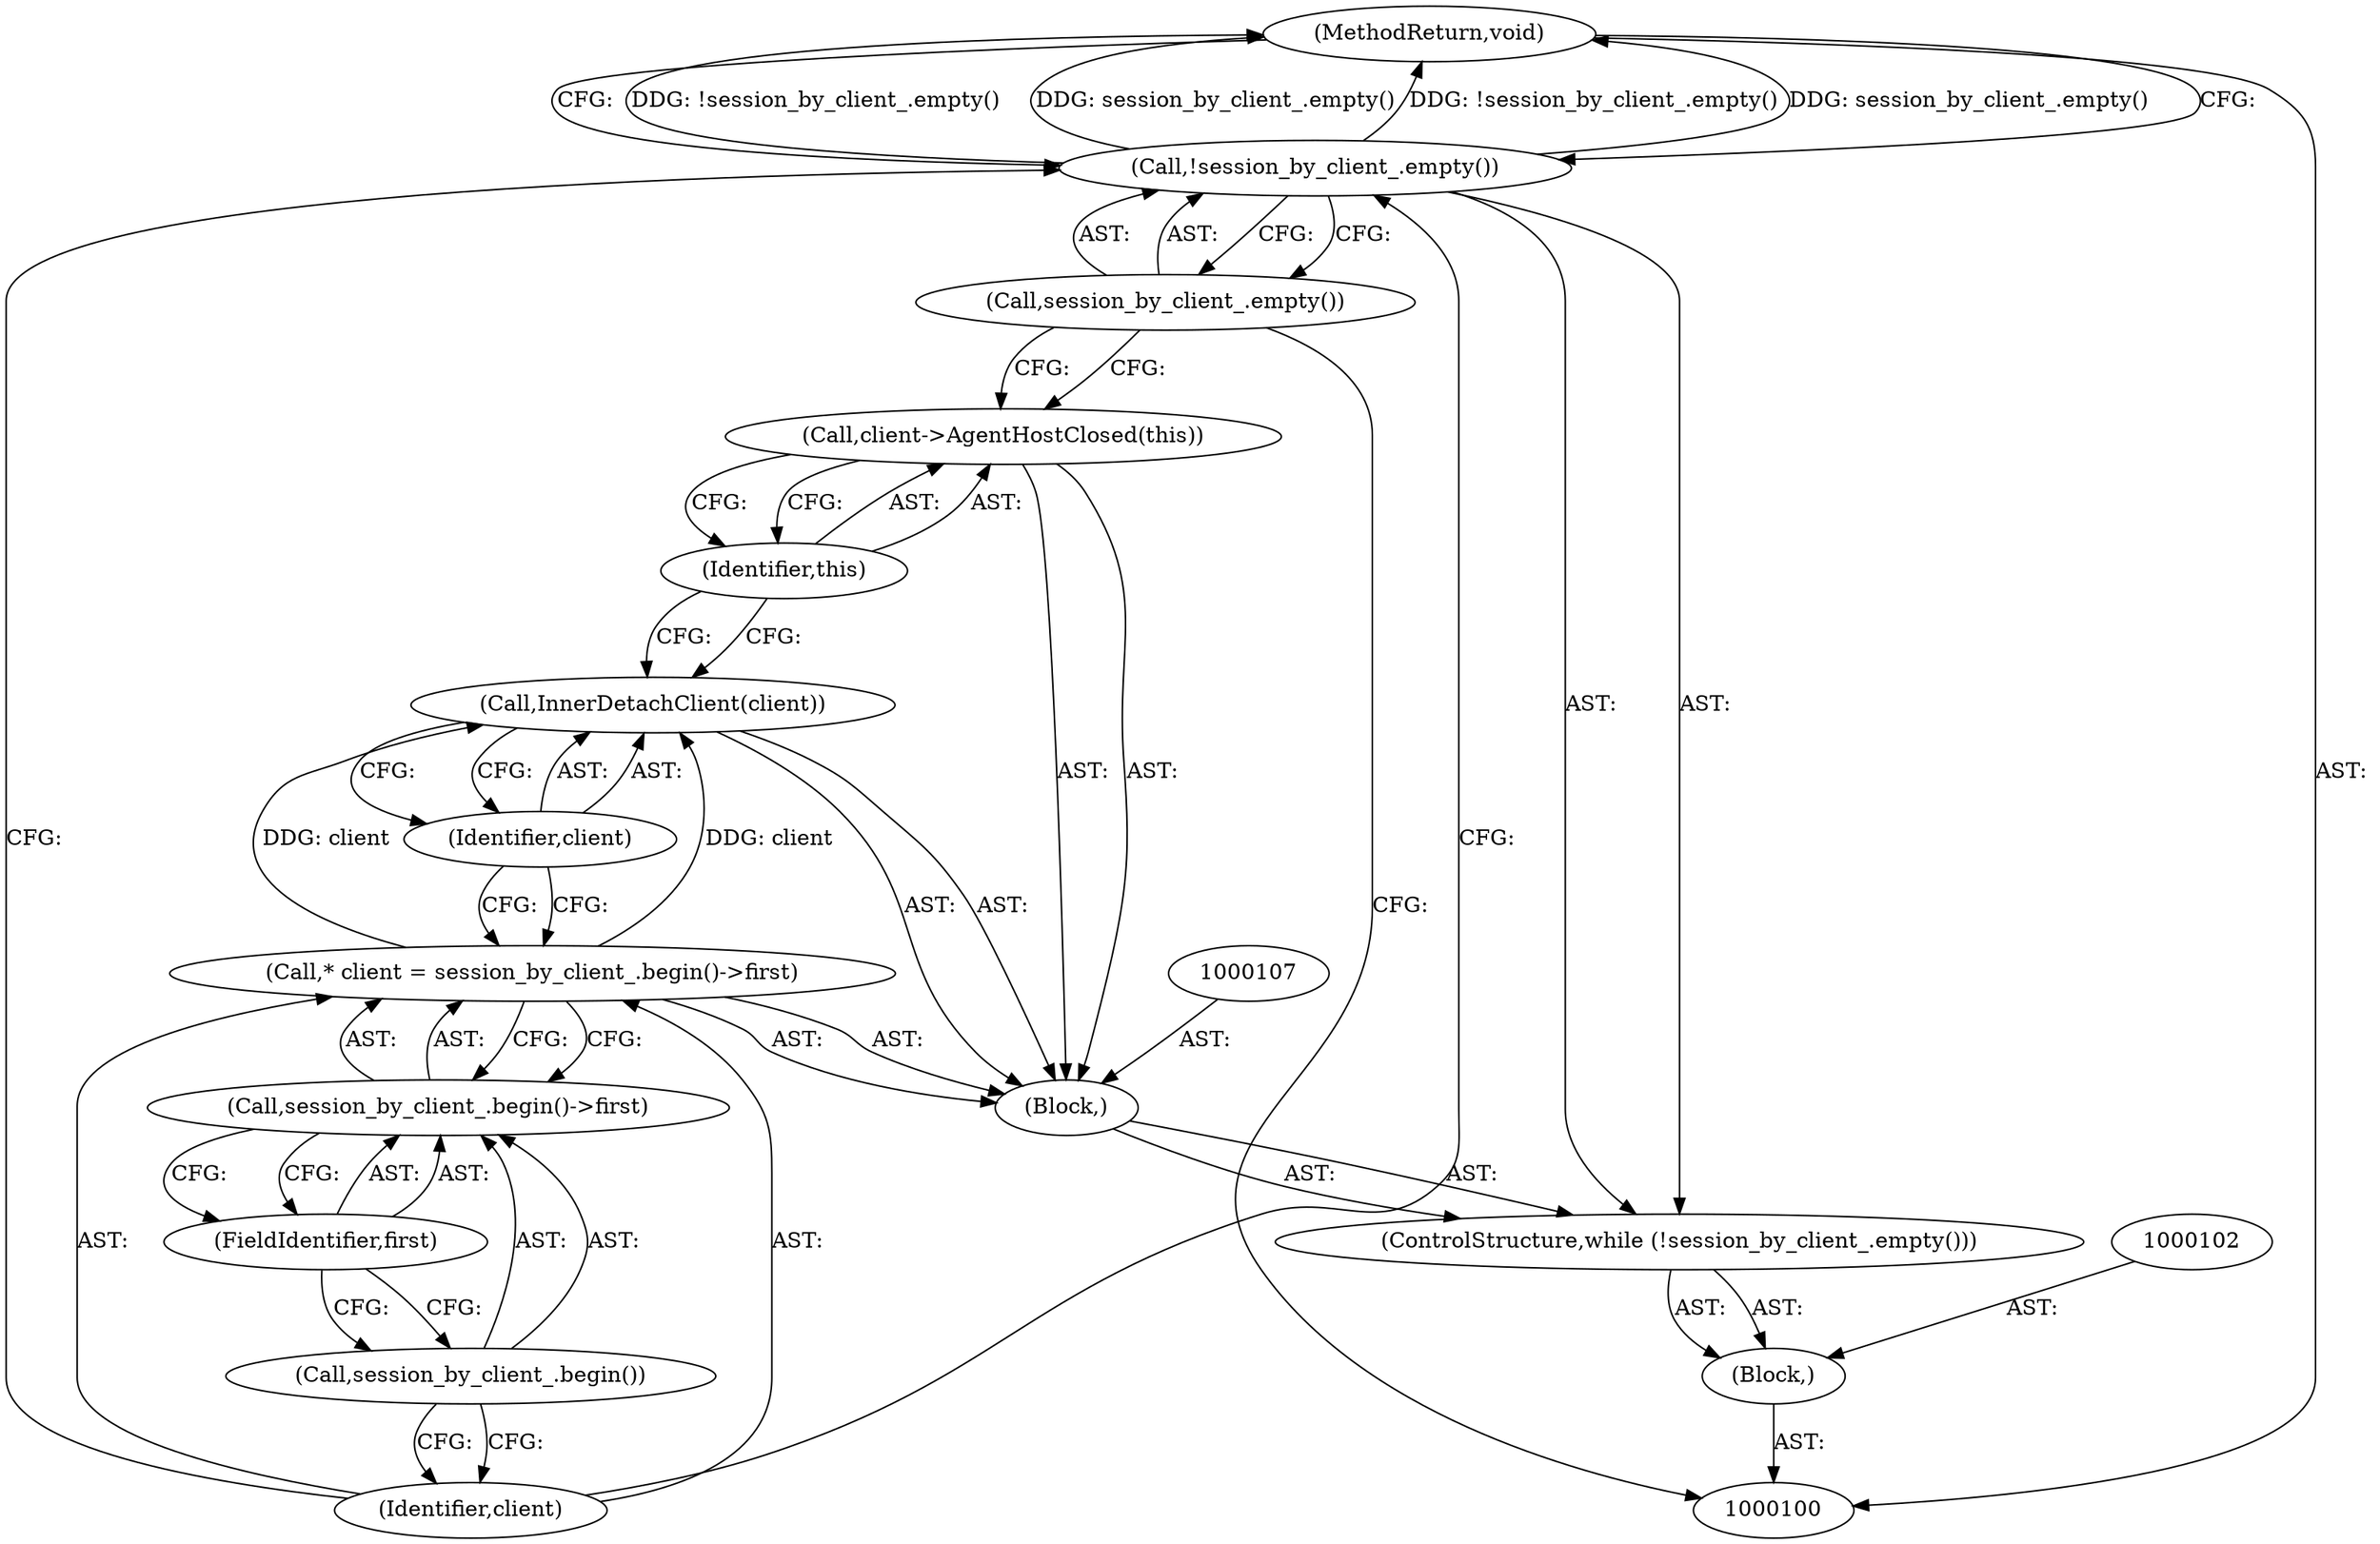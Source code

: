 digraph "1_Chrome_2aec794f26098c7a361c27d7c8f57119631cca8a_8" {
"1000117" [label="(MethodReturn,void)"];
"1000101" [label="(Block,)"];
"1000105" [label="(Call,session_by_client_.empty())"];
"1000103" [label="(ControlStructure,while (!session_by_client_.empty()))"];
"1000104" [label="(Call,!session_by_client_.empty())"];
"1000108" [label="(Call,* client = session_by_client_.begin()->first)"];
"1000109" [label="(Identifier,client)"];
"1000110" [label="(Call,session_by_client_.begin()->first)"];
"1000111" [label="(Call,session_by_client_.begin())"];
"1000106" [label="(Block,)"];
"1000112" [label="(FieldIdentifier,first)"];
"1000114" [label="(Identifier,client)"];
"1000113" [label="(Call,InnerDetachClient(client))"];
"1000116" [label="(Identifier,this)"];
"1000115" [label="(Call,client->AgentHostClosed(this))"];
"1000117" -> "1000100"  [label="AST: "];
"1000117" -> "1000104"  [label="CFG: "];
"1000104" -> "1000117"  [label="DDG: !session_by_client_.empty()"];
"1000104" -> "1000117"  [label="DDG: session_by_client_.empty()"];
"1000101" -> "1000100"  [label="AST: "];
"1000102" -> "1000101"  [label="AST: "];
"1000103" -> "1000101"  [label="AST: "];
"1000105" -> "1000104"  [label="AST: "];
"1000105" -> "1000115"  [label="CFG: "];
"1000105" -> "1000100"  [label="CFG: "];
"1000104" -> "1000105"  [label="CFG: "];
"1000103" -> "1000101"  [label="AST: "];
"1000104" -> "1000103"  [label="AST: "];
"1000106" -> "1000103"  [label="AST: "];
"1000104" -> "1000103"  [label="AST: "];
"1000104" -> "1000105"  [label="CFG: "];
"1000105" -> "1000104"  [label="AST: "];
"1000109" -> "1000104"  [label="CFG: "];
"1000117" -> "1000104"  [label="CFG: "];
"1000104" -> "1000117"  [label="DDG: !session_by_client_.empty()"];
"1000104" -> "1000117"  [label="DDG: session_by_client_.empty()"];
"1000108" -> "1000106"  [label="AST: "];
"1000108" -> "1000110"  [label="CFG: "];
"1000109" -> "1000108"  [label="AST: "];
"1000110" -> "1000108"  [label="AST: "];
"1000114" -> "1000108"  [label="CFG: "];
"1000108" -> "1000113"  [label="DDG: client"];
"1000109" -> "1000108"  [label="AST: "];
"1000109" -> "1000104"  [label="CFG: "];
"1000111" -> "1000109"  [label="CFG: "];
"1000110" -> "1000108"  [label="AST: "];
"1000110" -> "1000112"  [label="CFG: "];
"1000111" -> "1000110"  [label="AST: "];
"1000112" -> "1000110"  [label="AST: "];
"1000108" -> "1000110"  [label="CFG: "];
"1000111" -> "1000110"  [label="AST: "];
"1000111" -> "1000109"  [label="CFG: "];
"1000112" -> "1000111"  [label="CFG: "];
"1000106" -> "1000103"  [label="AST: "];
"1000107" -> "1000106"  [label="AST: "];
"1000108" -> "1000106"  [label="AST: "];
"1000113" -> "1000106"  [label="AST: "];
"1000115" -> "1000106"  [label="AST: "];
"1000112" -> "1000110"  [label="AST: "];
"1000112" -> "1000111"  [label="CFG: "];
"1000110" -> "1000112"  [label="CFG: "];
"1000114" -> "1000113"  [label="AST: "];
"1000114" -> "1000108"  [label="CFG: "];
"1000113" -> "1000114"  [label="CFG: "];
"1000113" -> "1000106"  [label="AST: "];
"1000113" -> "1000114"  [label="CFG: "];
"1000114" -> "1000113"  [label="AST: "];
"1000116" -> "1000113"  [label="CFG: "];
"1000108" -> "1000113"  [label="DDG: client"];
"1000116" -> "1000115"  [label="AST: "];
"1000116" -> "1000113"  [label="CFG: "];
"1000115" -> "1000116"  [label="CFG: "];
"1000115" -> "1000106"  [label="AST: "];
"1000115" -> "1000116"  [label="CFG: "];
"1000116" -> "1000115"  [label="AST: "];
"1000105" -> "1000115"  [label="CFG: "];
}
